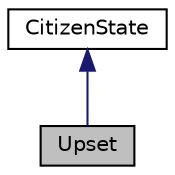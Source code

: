 digraph "Upset"
{
 // LATEX_PDF_SIZE
  edge [fontname="Helvetica",fontsize="10",labelfontname="Helvetica",labelfontsize="10"];
  node [fontname="Helvetica",fontsize="10",shape=record];
  Node1 [label="Upset",height=0.2,width=0.4,color="black", fillcolor="grey75", style="filled", fontcolor="black",tooltip="Represents the upset state of a Citizen."];
  Node2 -> Node1 [dir="back",color="midnightblue",fontsize="10",style="solid",fontname="Helvetica"];
  Node2 [label="CitizenState",height=0.2,width=0.4,color="black", fillcolor="white", style="filled",URL="$classCitizenState.html",tooltip="Abstract base class representing the state of a citizen."];
}
